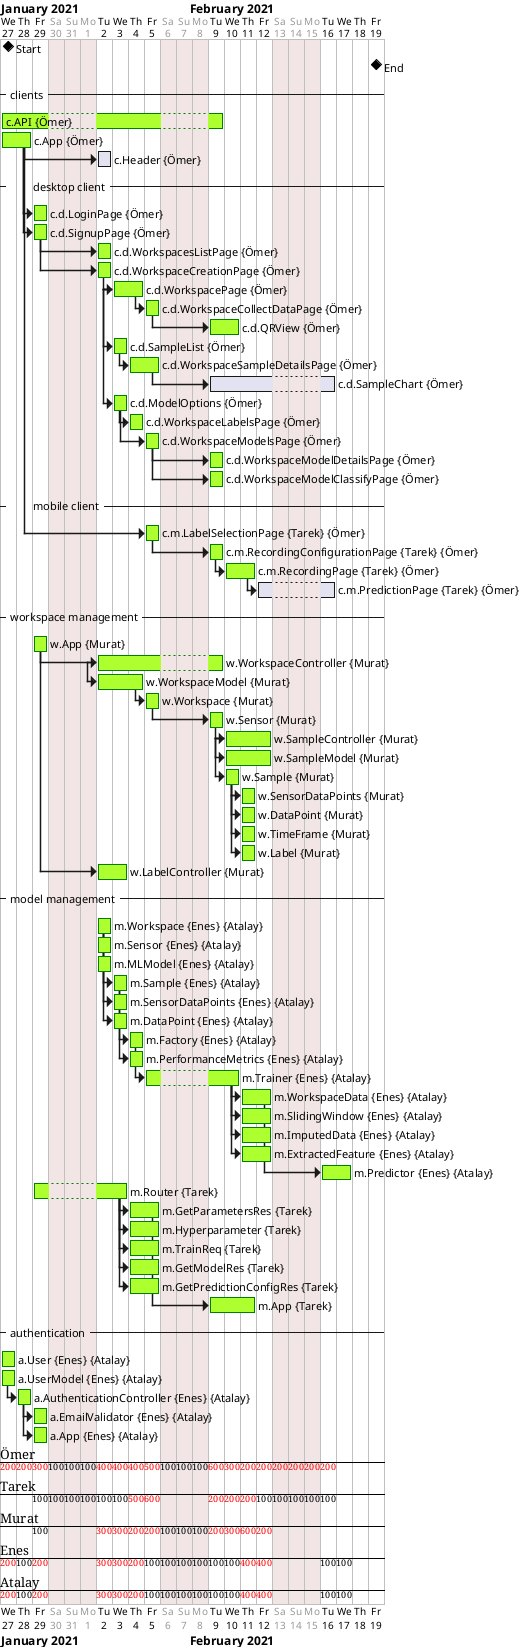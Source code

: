 @startgantt
Project starts 2021-01-27
saturday are closed
sunday are closed
monday are closed
' and ends 2021-02-19
[Start] happens 2021-01-27
[End] happens 2021-02-19
-- clients --
[c.API] on {Ömer} lasts 2 week and is colored in GreenYellow/Green
[c.App] on {Ömer} lasts 2 days and is colored in GreenYellow/Green
[c.Header] on {Ömer} starts 4 day after [c.App]'s end and lasts 1 day
-- \tdesktop client --
[c.d.LoginPage] on {Ömer} starts at [c.App]'s end and lasts 1 day and is colored in GreenYellow/Green
[c.d.SignupPage] on {Ömer} starts at [c.App]'s end and lasts 1 day and is colored in GreenYellow/Green
[c.d.WorkspacesListPage] on {Ömer} starts at [c.d.SignupPage]'s end and lasts 1 day and is colored in GreenYellow/Green
[c.d.WorkspaceCreationPage] on {Ömer} starts at [c.d.SignupPage]'s end and lasts 1 days and is colored in GreenYellow/Green
[c.d.WorkspacePage] on {Ömer} starts at [c.d.WorkspaceCreationPage]'s end and lasts 2 day and is colored in GreenYellow/Green
[c.d.WorkspaceCollectDataPage] on {Ömer} starts at [c.d.WorkspacePage]'s end and lasts 1 day and is colored in GreenYellow/Green
[c.d.QRView] on {Ömer} starts at [c.d.WorkspaceCollectDataPage]'s end and lasts 2 days and is colored in GreenYellow/Green
[c.d.SampleList] on {Ömer} starts at [c.d.WorkspacePage]'s start and lasts 1 day and is colored in GreenYellow/Green
[c.d.WorkspaceSampleDetailsPage] on {Ömer} starts at [c.d.SampleList]'s end and lasts 2 days and is colored in GreenYellow/Green
[c.d.SampleChart] on {Ömer} starts 2 days after [c.d.WorkspaceSampleDetailsPage]'s end and lasts 5 days
[c.d.ModelOptions] on {Ömer} starts at [c.d.WorkspacePage]'s start and lasts 1 day and is colored in GreenYellow/Green
[c.d.WorkspaceLabelsPage] on {Ömer} starts at [c.d.ModelOptions]'s end and lasts 1 day and is colored in GreenYellow/Green
[c.d.WorkspaceModelsPage] on {Ömer} starts 1 day after [c.d.ModelOptions]'s end and lasts 1 day and is colored in GreenYellow/Green
[c.d.WorkspaceModelDetailsPage] on {Ömer} starts at [c.d.WorkspaceModelsPage]'s end and lasts 1 day and is colored in GreenYellow/Green
[c.d.WorkspaceModelClassifyPage] on {Ömer} starts at [c.d.WorkspaceModelsPage]'s end and lasts 1 day and is colored in GreenYellow/Green
-- \tmobile client --
[c.m.LabelSelectionPage] on {Tarek} {Ömer} starts 7 days after [c.App]'s end and lasts 1 day and is colored in GreenYellow/Green
[c.m.RecordingConfigurationPage] on {Tarek} {Ömer} starts at [c.m.LabelSelectionPage]'s end and lasts 1 day and is colored in GreenYellow/Green
[c.m.RecordingPage] on {Tarek} {Ömer} starts at [c.m.RecordingConfigurationPage]'s end and lasts 3 day and is colored in GreenYellow/Green
[c.m.PredictionPage] on {Tarek} {Ömer} starts at [c.m.RecordingPage]'s end and lasts 3 day
-- workspace management --
[w.App] on {Murat} starts 2021-01-29 and  lasts 1 day and is colored in GreenYellow/Green
[w.WorkspaceController] on {Murat} starts 3 days after [w.App]'s end and lasts 5 day and is colored in GreenYellow/Green
[w.WorkspaceModel] on {Murat} starts at [w.WorkspaceController]'s start and lasts 3 day and is colored in GreenYellow/Green
[w.Workspace] on {Murat} starts at [w.WorkspaceModel]'s end and lasts 1 day and is colored in GreenYellow/Green
[w.Sensor] on {Murat} starts at [w.Workspace]'s end and lasts 1 day and is colored in GreenYellow/Green
[w.SampleController] on {Murat} starts at [w.Sensor]'s end and lasts 3 day and is colored in GreenYellow/Green
[w.SampleModel] on {Murat} starts at [w.SampleController]'s start and lasts 3 day and is colored in GreenYellow/Green
[w.Sample] on {Murat} starts at [w.SampleController]'s start and lasts 1 day and is colored in GreenYellow/Green
[w.SensorDataPoints] on {Murat} starts at [w.Sample]'s end and lasts 1 day and is colored in GreenYellow/Green
[w.DataPoint] on {Murat} starts at [w.SensorDataPoints]'s start and lasts 1 day and is colored in GreenYellow/Green
[w.TimeFrame] on {Murat} starts at [w.Sample]'s end and lasts 1 day and is colored in GreenYellow/Green
[w.Label] on {Murat} starts at [w.Sample]'s end and lasts 1 day and is colored in GreenYellow/Green
[w.LabelController] on {Murat} starts at [w.App]'s end and lasts 2 day and is colored in GreenYellow/Green
-- model management --
[m.Workspace] on {Enes} {Atalay} starts 2021-02-01 and lasts 1 day and is colored in GreenYellow/Green
[m.Sensor] on {Enes} {Atalay} starts 2021-02-01 and lasts 1 day  and is colored in GreenYellow/Green
[m.MLModel] on {Enes} {Atalay} starts 2021-02-01 and lasts 1 day and is colored in GreenYellow/Green
[m.Sample] on {Enes} {Atalay} starts at [m.Workspace]'s end and lasts 1 day and is colored in GreenYellow/Green
[m.SensorDataPoints] on {Enes} {Atalay} starts at [m.Workspace]'s end and lasts 1 day and is colored in GreenYellow/Green
[m.DataPoint] on {Enes} {Atalay} starts at [m.Workspace]'s end and lasts 1 day and is colored in GreenYellow/Green
[m.Factory] on {Enes} {Atalay} starts at [m.Sample]'s end and lasts 2 day and is colored in GreenYellow/Green
[m.PerformanceMetrics] on {Enes} {Atalay} starts at [m.Sample]'s end and lasts 2 day  and is colored in GreenYellow/Green
[m.Trainer] on {Enes} {Atalay} starts at [m.Factory]'s end and lasts 5 day and is colored in GreenYellow/Green
[m.WorkspaceData] on {Enes} {Atalay} starts at [m.Trainer]'s end and lasts 3 day  and is colored in GreenYellow/Green
[m.SlidingWindow] on {Enes} {Atalay} starts at [m.Trainer]'s end and lasts 3 day  and is colored in GreenYellow/Green
[m.ImputedData] on {Enes} {Atalay} starts at [m.Trainer]'s end and lasts 3 day  and is colored in GreenYellow/Green
[m.ExtractedFeature] on {Enes} {Atalay} starts at [m.Trainer]'s end and lasts 3 day  and is colored in GreenYellow/Green
[m.Predictor] on {Enes} {Atalay} starts at [m.WorkspaceData]'s end and lasts 3 day  and is colored in GreenYellow/Green
[m.Router] on {Tarek} starts 2021-01-29 and lasts 3 day and is colored in GreenYellow/Green
[m.GetParametersRes] on {Tarek} starts at [m.Router]'s end and lasts 2 day and is colored in GreenYellow/Green
[m.Hyperparameter] on {Tarek} starts at [m.Router]'s end and lasts 2 day and is colored in GreenYellow/Green
[m.TrainReq] on {Tarek} starts at [m.Router]'s end and lasts 2 day and is colored in GreenYellow/Green
[m.GetModelRes] on {Tarek} starts at [m.Router]'s end and lasts 2 day and is colored in GreenYellow/Green
[m.GetPredictionConfigRes] on {Tarek} starts at [m.Router]'s end and lasts 2 day and is colored in GreenYellow/Green
[m.App] on {Tarek} starts at [m.GetParametersRes]'s end and lasts 3 day  and is colored in GreenYellow/Green
-- authentication --
[a.User] on {Enes} {Atalay} lasts 1 day and is colored in GreenYellow/Green
[a.UserModel] on {Enes} {Atalay} lasts 1 day and is colored in GreenYellow/Green
[a.AuthenticationController] on {Enes} {Atalay} starts at [a.UserModel]'s end and lasts 1 day and is colored in GreenYellow/Green
[a.EmailValidator] on {Enes} {Atalay} starts at [a.AuthenticationController]'s end and lasts 1 day and is colored in GreenYellow/Green
[a.App] on {Enes} {Atalay} starts at [a.AuthenticationController]'s end and lasts 1 day and is colored in GreenYellow/Green
@endgantt
